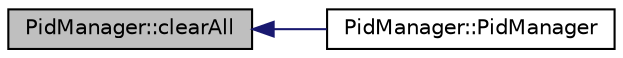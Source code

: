 digraph "PidManager::clearAll"
{
  edge [fontname="Helvetica",fontsize="10",labelfontname="Helvetica",labelfontsize="10"];
  node [fontname="Helvetica",fontsize="10",shape=record];
  rankdir="LR";
  Node61 [label="PidManager::clearAll",height=0.2,width=0.4,color="black", fillcolor="grey75", style="filled", fontcolor="black"];
  Node61 -> Node62 [dir="back",color="midnightblue",fontsize="10",style="solid",fontname="Helvetica"];
  Node62 [label="PidManager::PidManager",height=0.2,width=0.4,color="black", fillcolor="white", style="filled",URL="$d3/d77/class_pid_manager.html#adee97816de3820e748cef51051db6b88"];
}
